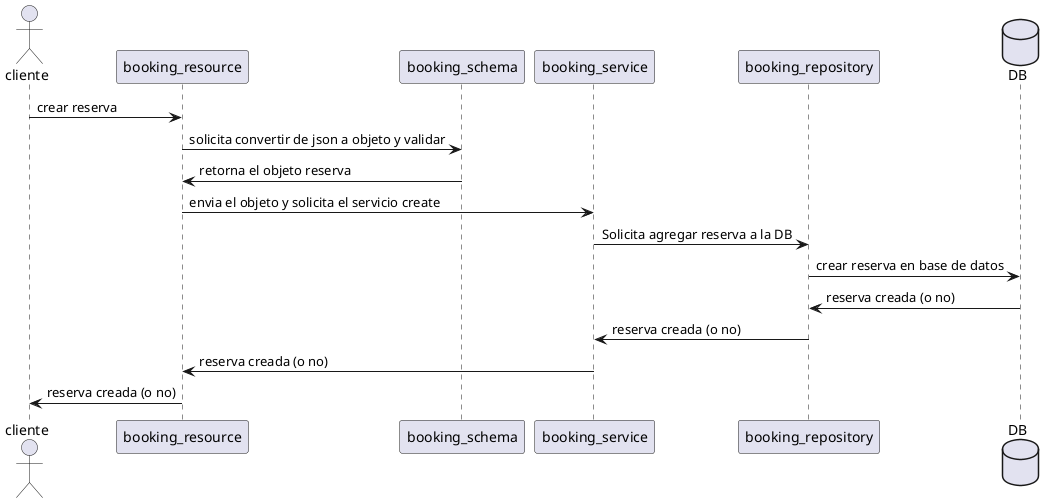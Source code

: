 
@startuml diagrama de secuencia crear reserva


actor cliente
cliente -> booking_resource: crear reserva
booking_resource -> booking_schema: solicita convertir de json a objeto y validar
booking_resource <- booking_schema: retorna el objeto reserva
booking_resource -> booking_service: envia el objeto y solicita el servicio create
booking_service -> booking_repository: Solicita agregar reserva a la DB
database DB
booking_repository -> DB: crear reserva en base de datos
DB -> booking_repository: reserva creada (o no)
booking_repository -> booking_service: reserva creada (o no)
booking_service -> booking_resource: reserva creada (o no)
booking_resource -> cliente: reserva creada (o no)



@enduml

